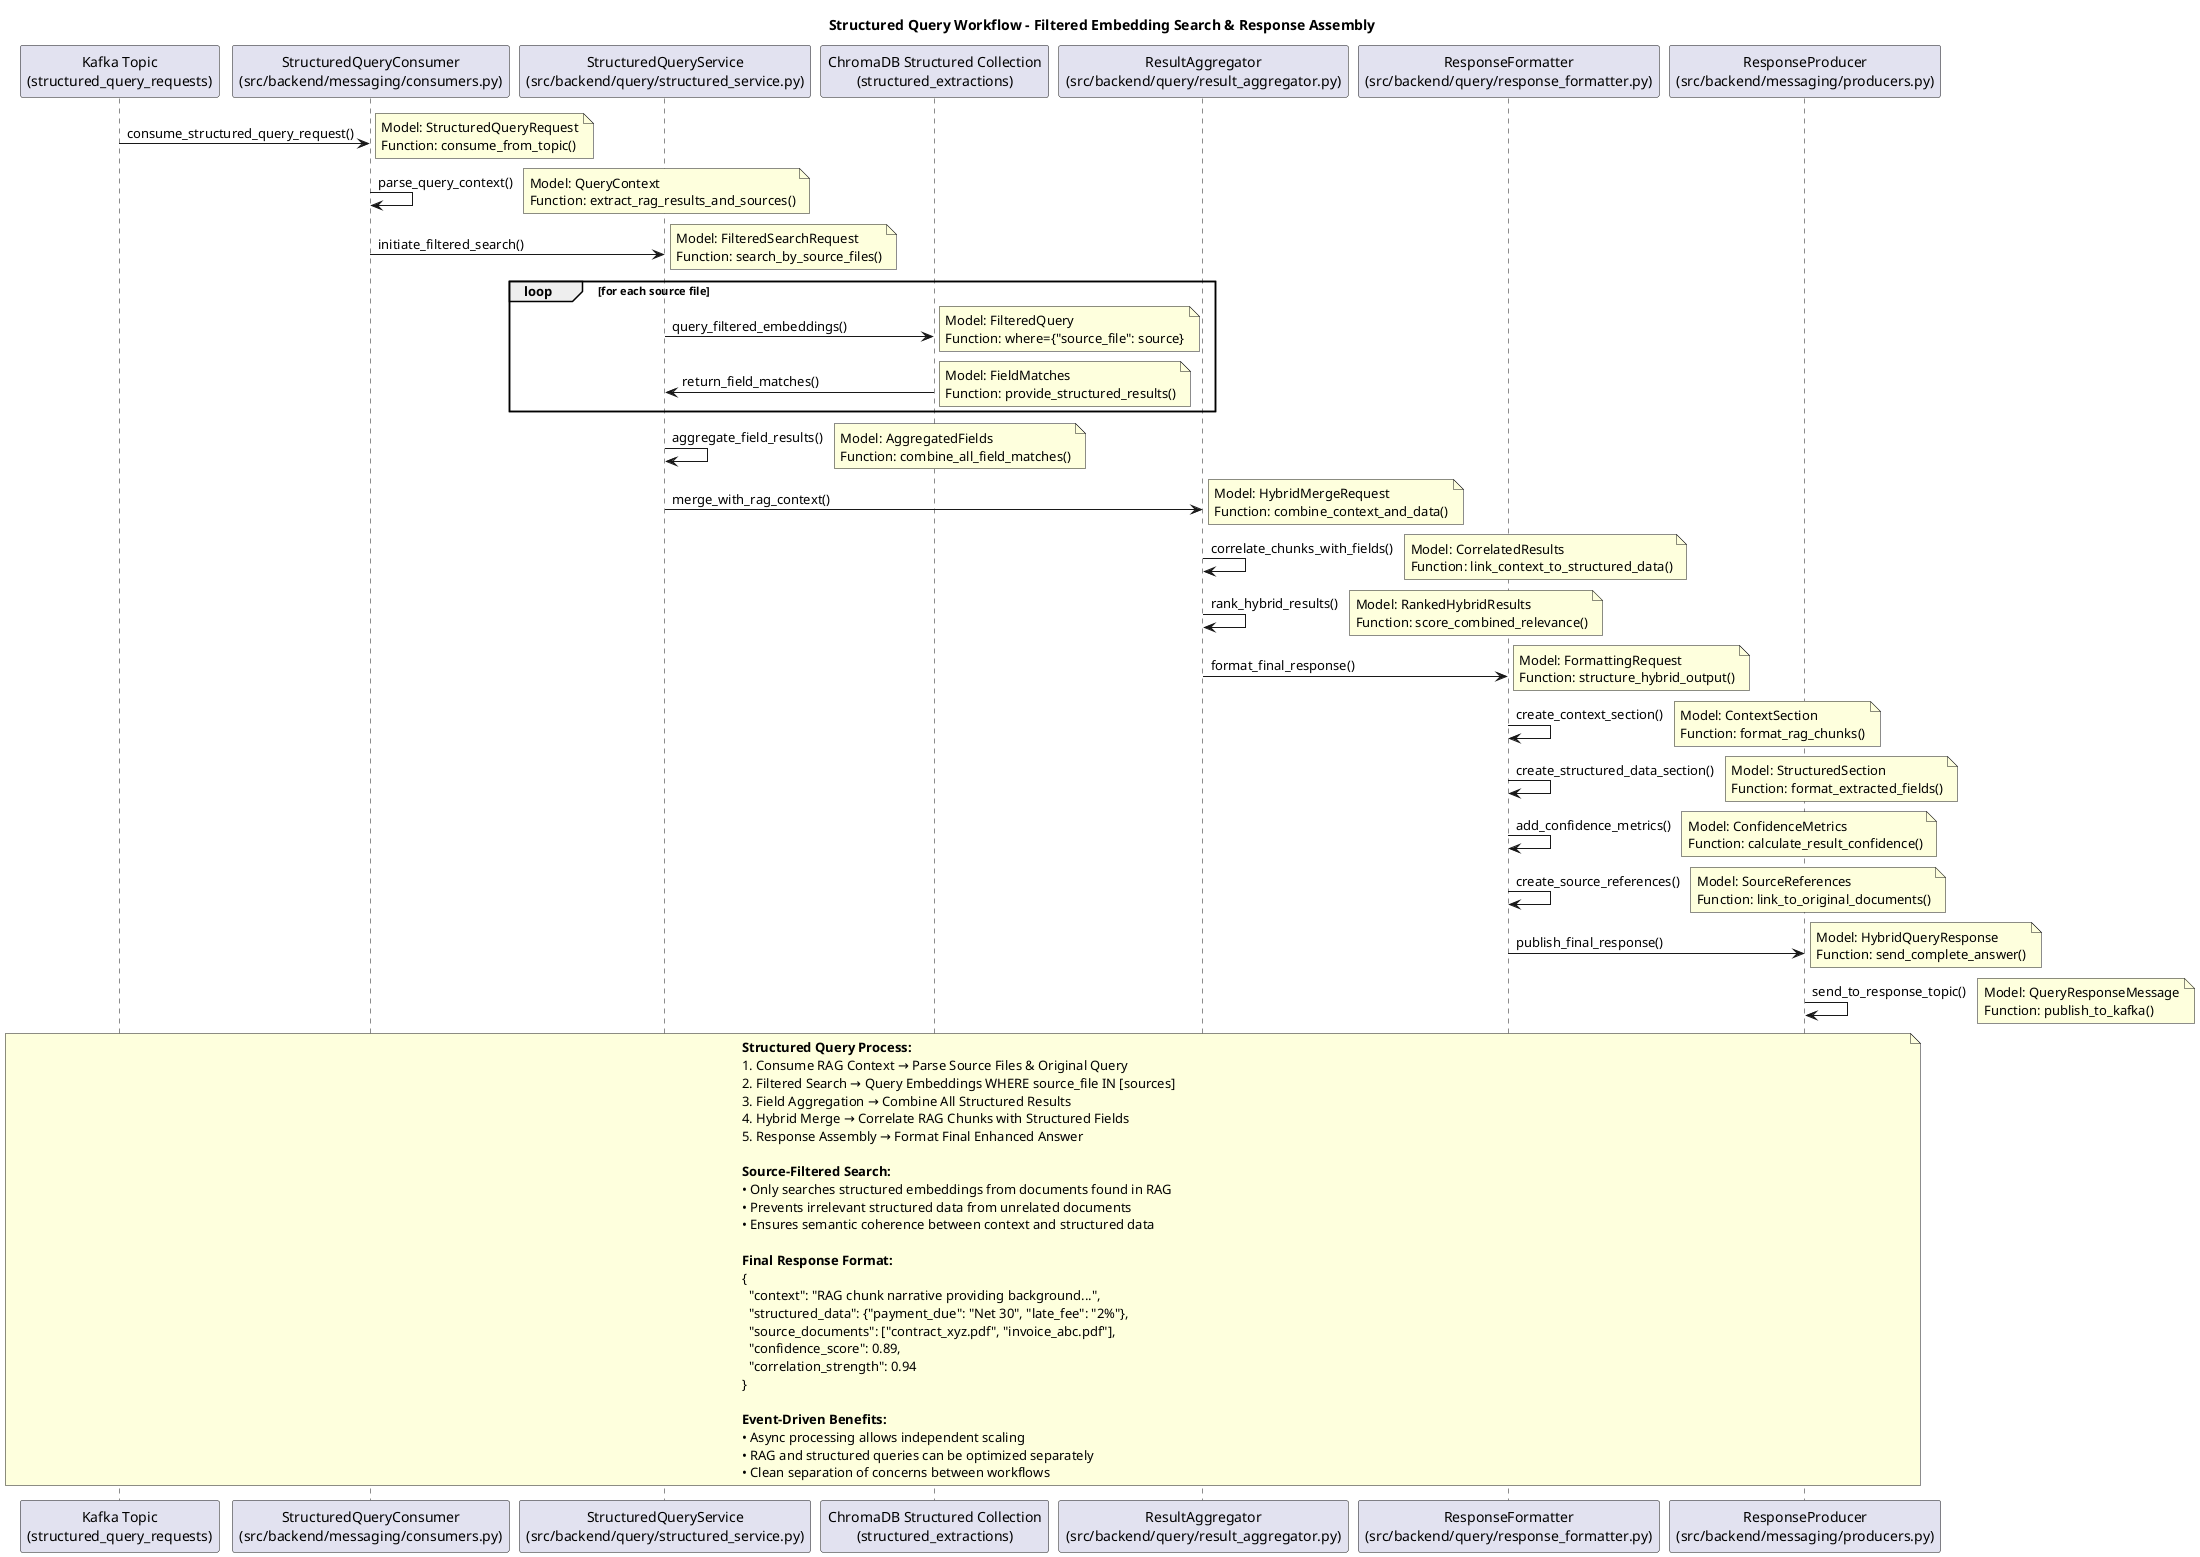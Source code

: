 @startuml workflow_structured_query
title Structured Query Workflow - Filtered Embedding Search & Response Assembly

' Define participants with file paths
participant "Kafka Topic\n(structured_query_requests)" as kafka_topic
participant "StructuredQueryConsumer\n(src/backend/messaging/consumers.py)" as consumer
participant "StructuredQueryService\n(src/backend/query/structured_service.py)" as structured_service
participant "ChromaDB Structured Collection\n(structured_extractions)" as chroma_structured
participant "ResultAggregator\n(src/backend/query/result_aggregator.py)" as aggregator
participant "ResponseFormatter\n(src/backend/query/response_formatter.py)" as formatter
participant "ResponseProducer\n(src/backend/messaging/producers.py)" as producer

' Workflow steps
kafka_topic -> consumer : consume_structured_query_request()
note right : Model: StructuredQueryRequest\nFunction: consume_from_topic()

consumer -> consumer : parse_query_context()
note right : Model: QueryContext\nFunction: extract_rag_results_and_sources()

consumer -> structured_service : initiate_filtered_search()
note right : Model: FilteredSearchRequest\nFunction: search_by_source_files()

loop for each source file
    structured_service -> chroma_structured : query_filtered_embeddings()
    note right : Model: FilteredQuery\nFunction: where={"source_file": source}
    
    chroma_structured -> structured_service : return_field_matches()
    note right : Model: FieldMatches\nFunction: provide_structured_results()
end

structured_service -> structured_service : aggregate_field_results()
note right : Model: AggregatedFields\nFunction: combine_all_field_matches()

structured_service -> aggregator : merge_with_rag_context()
note right : Model: HybridMergeRequest\nFunction: combine_context_and_data()

aggregator -> aggregator : correlate_chunks_with_fields()
note right : Model: CorrelatedResults\nFunction: link_context_to_structured_data()

aggregator -> aggregator : rank_hybrid_results()
note right : Model: RankedHybridResults\nFunction: score_combined_relevance()

aggregator -> formatter : format_final_response()
note right : Model: FormattingRequest\nFunction: structure_hybrid_output()

formatter -> formatter : create_context_section()
note right : Model: ContextSection\nFunction: format_rag_chunks()

formatter -> formatter : create_structured_data_section()
note right : Model: StructuredSection\nFunction: format_extracted_fields()

formatter -> formatter : add_confidence_metrics()
note right : Model: ConfidenceMetrics\nFunction: calculate_result_confidence()

formatter -> formatter : create_source_references()
note right : Model: SourceReferences\nFunction: link_to_original_documents()

formatter -> producer : publish_final_response()
note right : Model: HybridQueryResponse\nFunction: send_complete_answer()

producer -> producer : send_to_response_topic()
note right : Model: QueryResponseMessage\nFunction: publish_to_kafka()

note over kafka_topic, producer
    **Structured Query Process:**
    1. Consume RAG Context → Parse Source Files & Original Query
    2. Filtered Search → Query Embeddings WHERE source_file IN [sources]
    3. Field Aggregation → Combine All Structured Results
    4. Hybrid Merge → Correlate RAG Chunks with Structured Fields
    5. Response Assembly → Format Final Enhanced Answer
    
    **Source-Filtered Search:**
    • Only searches structured embeddings from documents found in RAG
    • Prevents irrelevant structured data from unrelated documents
    • Ensures semantic coherence between context and structured data
    
    **Final Response Format:**
    {
      "context": "RAG chunk narrative providing background...",
      "structured_data": {"payment_due": "Net 30", "late_fee": "2%"},
      "source_documents": ["contract_xyz.pdf", "invoice_abc.pdf"],
      "confidence_score": 0.89,
      "correlation_strength": 0.94
    }
    
    **Event-Driven Benefits:**
    • Async processing allows independent scaling
    • RAG and structured queries can be optimized separately
    • Clean separation of concerns between workflows
end note

@enduml